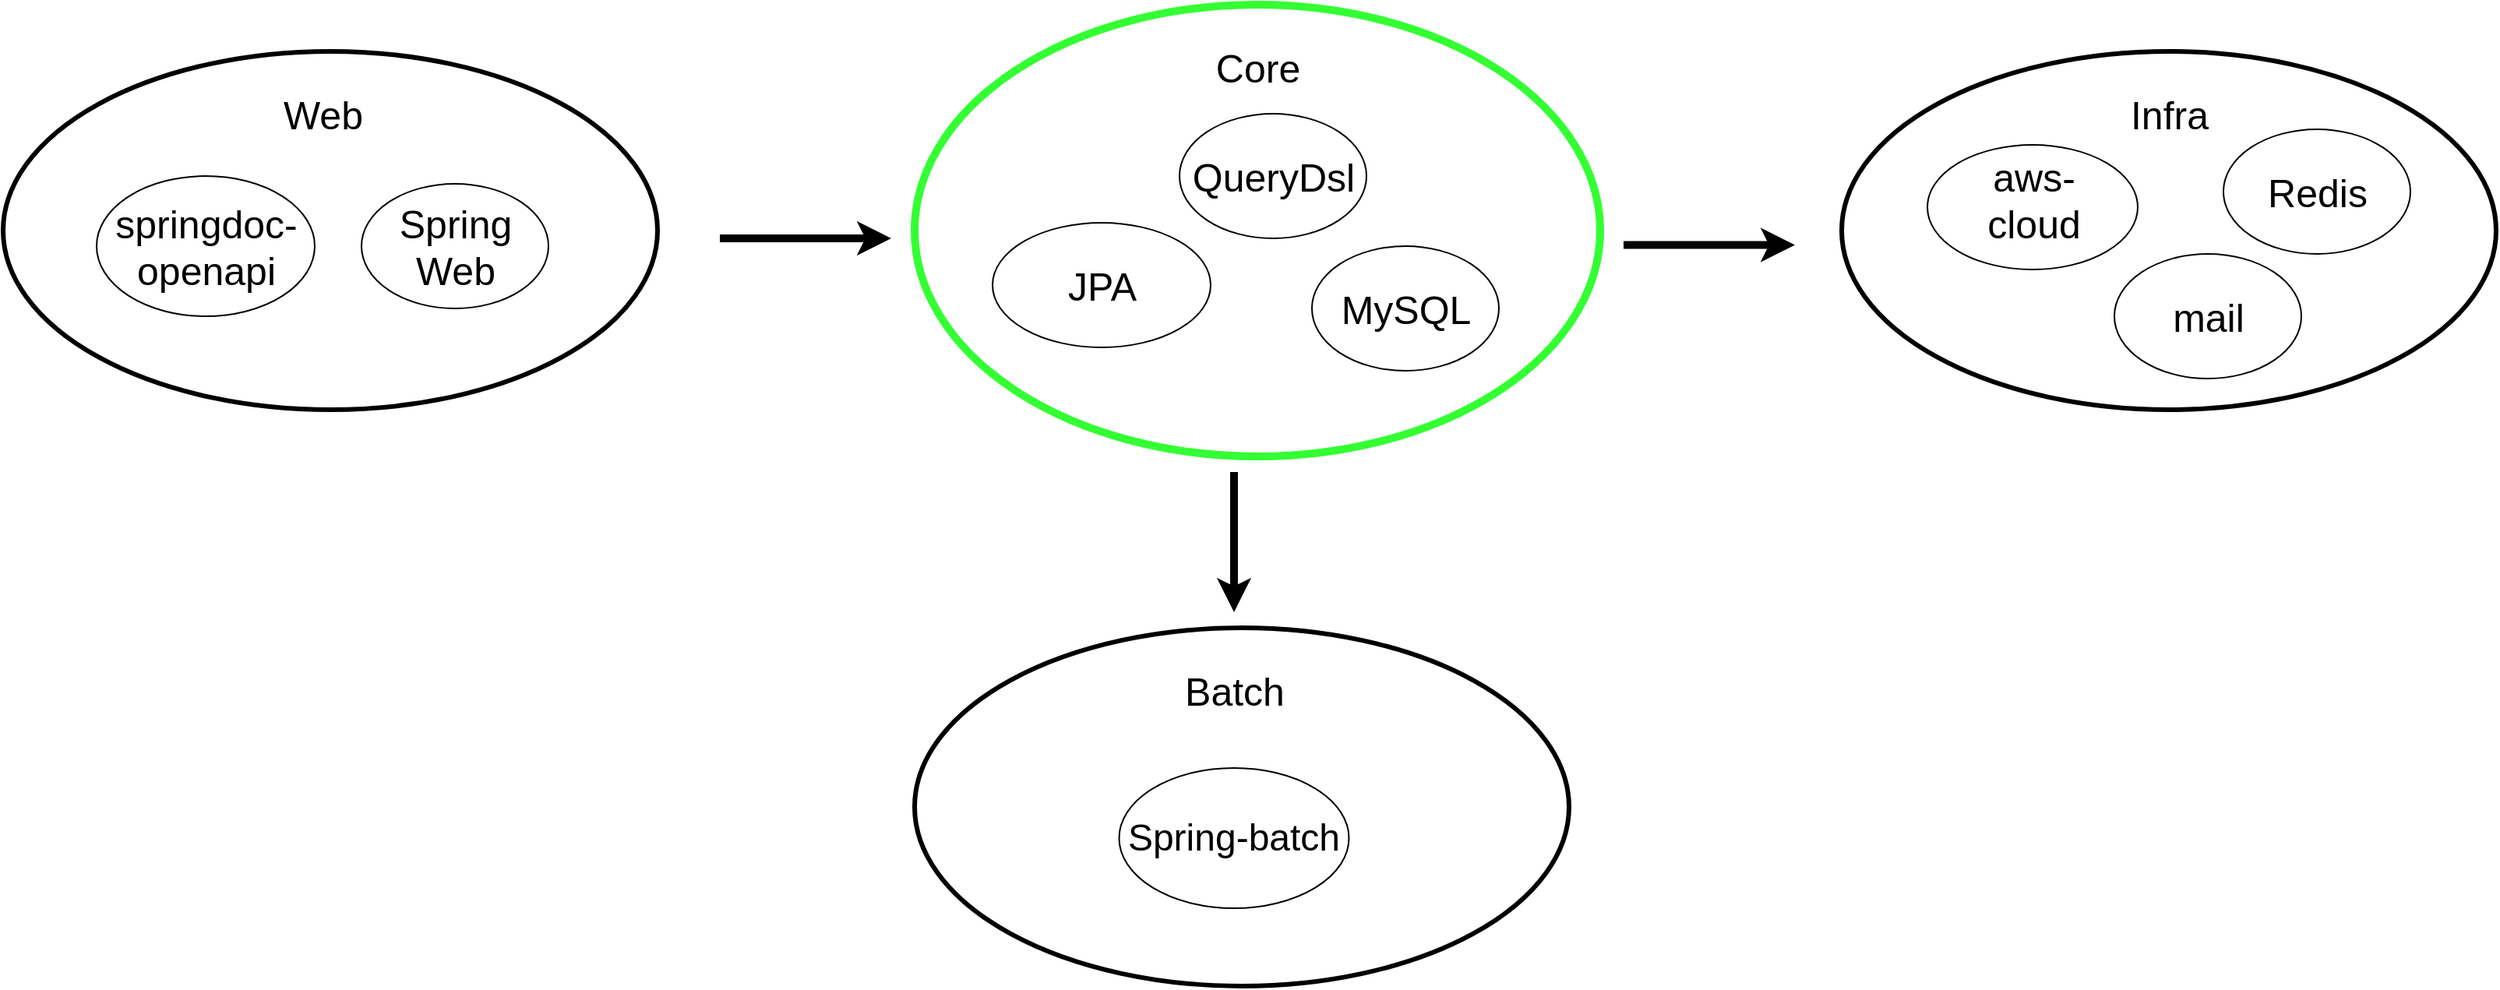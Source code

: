 <mxfile version="22.0.3" type="device" pages="2">
  <diagram name="페이지-1" id="IblsaohN8_PGpIz9jcJp">
    <mxGraphModel dx="2320" dy="1102" grid="1" gridSize="10" guides="1" tooltips="1" connect="1" arrows="1" fold="1" page="1" pageScale="1" pageWidth="3300" pageHeight="2339" math="0" shadow="0">
      <root>
        <mxCell id="0" />
        <mxCell id="1" parent="0" />
        <mxCell id="IWnWvzlM7sKSisEC7xHp-119" value="" style="ellipse;whiteSpace=wrap;html=1;strokeColor=#33FF33;strokeWidth=5;rounded=0;" parent="1" vertex="1">
          <mxGeometry x="1285" y="730" width="440" height="290" as="geometry" />
        </mxCell>
        <mxCell id="IWnWvzlM7sKSisEC7xHp-120" value="" style="ellipse;whiteSpace=wrap;html=1;rounded=0;" parent="1" vertex="1">
          <mxGeometry x="1540" y="885" width="120" height="80" as="geometry" />
        </mxCell>
        <mxCell id="IWnWvzlM7sKSisEC7xHp-121" value="&lt;span style=&quot;font-size: 25px;&quot;&gt;MySQL&lt;/span&gt;" style="text;html=1;align=center;verticalAlign=middle;resizable=0;points=[];autosize=1;strokeColor=none;fillColor=none;rounded=0;" parent="1" vertex="1">
          <mxGeometry x="1545" y="905" width="110" height="40" as="geometry" />
        </mxCell>
        <mxCell id="IWnWvzlM7sKSisEC7xHp-122" value="" style="ellipse;whiteSpace=wrap;html=1;rounded=0;" parent="1" vertex="1">
          <mxGeometry x="1335" y="870" width="140" height="80" as="geometry" />
        </mxCell>
        <mxCell id="IWnWvzlM7sKSisEC7xHp-123" value="&lt;font style=&quot;font-size: 25px;&quot;&gt;Core&lt;/font&gt;" style="text;html=1;align=center;verticalAlign=middle;resizable=0;points=[];autosize=1;strokeColor=none;fillColor=none;rounded=0;" parent="1" vertex="1">
          <mxGeometry x="1465" y="750" width="80" height="40" as="geometry" />
        </mxCell>
        <mxCell id="IWnWvzlM7sKSisEC7xHp-124" value="&lt;span style=&quot;font-size: 25px;&quot;&gt;JPA&lt;/span&gt;" style="text;html=1;align=center;verticalAlign=middle;resizable=0;points=[];autosize=1;strokeColor=none;fillColor=none;rounded=0;" parent="1" vertex="1">
          <mxGeometry x="1370" y="890" width="70" height="40" as="geometry" />
        </mxCell>
        <mxCell id="IWnWvzlM7sKSisEC7xHp-125" value="" style="ellipse;whiteSpace=wrap;html=1;rounded=0;" parent="1" vertex="1">
          <mxGeometry x="1455" y="800" width="120" height="80" as="geometry" />
        </mxCell>
        <mxCell id="IWnWvzlM7sKSisEC7xHp-126" value="&lt;span style=&quot;font-size: 25px;&quot;&gt;QueryDsl&lt;/span&gt;" style="text;html=1;align=center;verticalAlign=middle;resizable=0;points=[];autosize=1;strokeColor=none;fillColor=none;rounded=0;" parent="1" vertex="1">
          <mxGeometry x="1450" y="820" width="130" height="40" as="geometry" />
        </mxCell>
        <mxCell id="IWnWvzlM7sKSisEC7xHp-127" value="" style="ellipse;whiteSpace=wrap;html=1;strokeWidth=3;rounded=0;" parent="1" vertex="1">
          <mxGeometry x="1880" y="760" width="420" height="230" as="geometry" />
        </mxCell>
        <mxCell id="IWnWvzlM7sKSisEC7xHp-128" value="" style="ellipse;whiteSpace=wrap;html=1;rounded=0;" parent="1" vertex="1">
          <mxGeometry x="1935" y="820" width="135" height="80" as="geometry" />
        </mxCell>
        <mxCell id="IWnWvzlM7sKSisEC7xHp-129" value="&lt;span style=&quot;font-size: 25px;&quot;&gt;Infra&lt;/span&gt;" style="text;html=1;align=center;verticalAlign=middle;resizable=0;points=[];autosize=1;strokeColor=none;fillColor=none;rounded=0;" parent="1" vertex="1">
          <mxGeometry x="2055" y="780" width="70" height="40" as="geometry" />
        </mxCell>
        <mxCell id="IWnWvzlM7sKSisEC7xHp-130" value="&lt;span style=&quot;font-size: 25px;&quot;&gt;aws-&lt;br&gt;cloud&lt;/span&gt;" style="text;html=1;align=center;verticalAlign=middle;resizable=0;points=[];autosize=1;strokeColor=none;fillColor=none;rounded=0;" parent="1" vertex="1">
          <mxGeometry x="1962.5" y="820" width="80" height="70" as="geometry" />
        </mxCell>
        <mxCell id="IWnWvzlM7sKSisEC7xHp-131" value="" style="ellipse;whiteSpace=wrap;html=1;rounded=0;" parent="1" vertex="1">
          <mxGeometry x="2125" y="810" width="120" height="80" as="geometry" />
        </mxCell>
        <mxCell id="IWnWvzlM7sKSisEC7xHp-132" value="&lt;span style=&quot;font-size: 25px;&quot;&gt;Redis&lt;/span&gt;" style="text;html=1;align=center;verticalAlign=middle;resizable=0;points=[];autosize=1;strokeColor=none;fillColor=none;rounded=0;" parent="1" vertex="1">
          <mxGeometry x="2140" y="830" width="90" height="40" as="geometry" />
        </mxCell>
        <mxCell id="IWnWvzlM7sKSisEC7xHp-133" value="" style="endArrow=classic;html=1;rounded=0;strokeWidth=5;" parent="1" edge="1">
          <mxGeometry width="50" height="50" relative="1" as="geometry">
            <mxPoint x="1160" y="880" as="sourcePoint" />
            <mxPoint x="1270" y="880" as="targetPoint" />
          </mxGeometry>
        </mxCell>
        <mxCell id="IWnWvzlM7sKSisEC7xHp-135" value="" style="ellipse;whiteSpace=wrap;html=1;rounded=0;" parent="1" vertex="1">
          <mxGeometry x="2055" y="890" width="120" height="80" as="geometry" />
        </mxCell>
        <mxCell id="IWnWvzlM7sKSisEC7xHp-136" value="&lt;span style=&quot;font-size: 25px;&quot;&gt;mail&lt;/span&gt;" style="text;html=1;align=center;verticalAlign=middle;resizable=0;points=[];autosize=1;strokeColor=none;fillColor=none;rounded=0;" parent="1" vertex="1">
          <mxGeometry x="2080" y="910" width="70" height="40" as="geometry" />
        </mxCell>
        <mxCell id="IWnWvzlM7sKSisEC7xHp-137" value="" style="endArrow=classic;html=1;rounded=0;strokeWidth=5;" parent="1" edge="1">
          <mxGeometry width="50" height="50" relative="1" as="geometry">
            <mxPoint x="1740" y="884.23" as="sourcePoint" />
            <mxPoint x="1850" y="884.23" as="targetPoint" />
          </mxGeometry>
        </mxCell>
        <mxCell id="cKFuZCw4yLB-lRNNa19L-1" value="" style="ellipse;whiteSpace=wrap;html=1;strokeWidth=3;rounded=0;" parent="1" vertex="1">
          <mxGeometry x="700" y="760" width="420" height="230" as="geometry" />
        </mxCell>
        <mxCell id="cKFuZCw4yLB-lRNNa19L-2" value="" style="ellipse;whiteSpace=wrap;html=1;rounded=0;" parent="1" vertex="1">
          <mxGeometry x="930" y="845" width="120" height="80" as="geometry" />
        </mxCell>
        <mxCell id="cKFuZCw4yLB-lRNNa19L-3" value="&lt;font style=&quot;font-size: 25px;&quot;&gt;Spring&lt;br&gt;Web&lt;/font&gt;" style="text;html=1;align=center;verticalAlign=middle;resizable=0;points=[];autosize=1;strokeColor=none;fillColor=none;rounded=0;" parent="1" vertex="1">
          <mxGeometry x="940" y="850" width="100" height="70" as="geometry" />
        </mxCell>
        <mxCell id="cKFuZCw4yLB-lRNNa19L-4" value="" style="ellipse;whiteSpace=wrap;html=1;rounded=0;" parent="1" vertex="1">
          <mxGeometry x="760" y="840" width="140" height="90" as="geometry" />
        </mxCell>
        <mxCell id="cKFuZCw4yLB-lRNNa19L-5" value="&lt;font style=&quot;font-size: 25px;&quot;&gt;Web&lt;/font&gt;" style="text;html=1;align=center;verticalAlign=middle;resizable=0;points=[];autosize=1;strokeColor=none;fillColor=none;rounded=0;" parent="1" vertex="1">
          <mxGeometry x="870" y="780" width="70" height="40" as="geometry" />
        </mxCell>
        <mxCell id="cKFuZCw4yLB-lRNNa19L-6" value="&lt;font style=&quot;font-size: 25px;&quot;&gt;springdoc-&lt;br&gt;openapi&lt;/font&gt;" style="text;html=1;align=center;verticalAlign=middle;resizable=0;points=[];autosize=1;strokeColor=none;fillColor=none;rounded=0;" parent="1" vertex="1">
          <mxGeometry x="760" y="850" width="140" height="70" as="geometry" />
        </mxCell>
        <mxCell id="PbycEnAPFvtyQpJVSNEJ-1" value="" style="ellipse;whiteSpace=wrap;html=1;strokeWidth=3;rounded=0;" vertex="1" parent="1">
          <mxGeometry x="1285" y="1130" width="420" height="230" as="geometry" />
        </mxCell>
        <mxCell id="PbycEnAPFvtyQpJVSNEJ-2" value="&lt;font style=&quot;font-size: 24px;&quot;&gt;Spring-batch&lt;/font&gt;" style="ellipse;whiteSpace=wrap;html=1;rounded=0;" vertex="1" parent="1">
          <mxGeometry x="1416.25" y="1220" width="147.5" height="90" as="geometry" />
        </mxCell>
        <mxCell id="PbycEnAPFvtyQpJVSNEJ-3" value="&lt;span style=&quot;font-size: 25px;&quot;&gt;Batch&lt;/span&gt;" style="text;html=1;align=center;verticalAlign=middle;resizable=0;points=[];autosize=1;strokeColor=none;fillColor=none;rounded=0;" vertex="1" parent="1">
          <mxGeometry x="1445" y="1150" width="90" height="40" as="geometry" />
        </mxCell>
        <mxCell id="PbycEnAPFvtyQpJVSNEJ-9" value="" style="endArrow=classic;html=1;rounded=0;strokeWidth=5;" edge="1" parent="1">
          <mxGeometry width="50" height="50" relative="1" as="geometry">
            <mxPoint x="1490" y="1030" as="sourcePoint" />
            <mxPoint x="1490" y="1120" as="targetPoint" />
          </mxGeometry>
        </mxCell>
      </root>
    </mxGraphModel>
  </diagram>
  <diagram id="QeTvDq2rLHe5Kqe-2ACY" name="페이지-2">
    <mxGraphModel dx="2345" dy="1129" grid="1" gridSize="10" guides="1" tooltips="1" connect="1" arrows="1" fold="1" page="1" pageScale="1" pageWidth="3300" pageHeight="2339" math="0" shadow="0">
      <root>
        <mxCell id="0" />
        <mxCell id="1" parent="0" />
        <mxCell id="yM1Zkibadlcai7LRtL_5-1" value="" style="ellipse;whiteSpace=wrap;html=1;strokeColor=#000000;strokeWidth=3;rounded=0;" vertex="1" parent="1">
          <mxGeometry x="1260" y="1660" width="730" height="430" as="geometry" />
        </mxCell>
        <mxCell id="yM1Zkibadlcai7LRtL_5-2" value="&lt;span style=&quot;font-size: 25px;&quot;&gt;단일 모듈&lt;/span&gt;" style="text;html=1;align=center;verticalAlign=middle;resizable=0;points=[];autosize=1;strokeColor=none;fillColor=none;rounded=0;" vertex="1" parent="1">
          <mxGeometry x="1540" y="1710" width="130" height="40" as="geometry" />
        </mxCell>
        <mxCell id="yM1Zkibadlcai7LRtL_5-3" value="" style="ellipse;whiteSpace=wrap;html=1;rounded=0;" vertex="1" parent="1">
          <mxGeometry x="1490" y="1785" width="120" height="80" as="geometry" />
        </mxCell>
        <mxCell id="yM1Zkibadlcai7LRtL_5-4" value="&lt;font style=&quot;font-size: 25px;&quot;&gt;Spring&lt;br&gt;Web&lt;/font&gt;" style="text;html=1;align=center;verticalAlign=middle;resizable=0;points=[];autosize=1;strokeColor=none;fillColor=none;rounded=0;" vertex="1" parent="1">
          <mxGeometry x="1500" y="1795" width="100" height="70" as="geometry" />
        </mxCell>
        <mxCell id="yM1Zkibadlcai7LRtL_5-5" value="" style="ellipse;whiteSpace=wrap;html=1;rounded=0;" vertex="1" parent="1">
          <mxGeometry x="1320" y="1785" width="140" height="90" as="geometry" />
        </mxCell>
        <mxCell id="yM1Zkibadlcai7LRtL_5-6" value="&lt;font style=&quot;font-size: 25px;&quot;&gt;springdoc-&lt;br&gt;openapi&lt;/font&gt;" style="text;html=1;align=center;verticalAlign=middle;resizable=0;points=[];autosize=1;strokeColor=none;fillColor=none;rounded=0;" vertex="1" parent="1">
          <mxGeometry x="1320" y="1795" width="140" height="70" as="geometry" />
        </mxCell>
        <mxCell id="yM1Zkibadlcai7LRtL_5-7" value="" style="ellipse;whiteSpace=wrap;html=1;rounded=0;" vertex="1" parent="1">
          <mxGeometry x="1810" y="1885" width="120" height="80" as="geometry" />
        </mxCell>
        <mxCell id="yM1Zkibadlcai7LRtL_5-8" value="&lt;span style=&quot;font-size: 25px;&quot;&gt;MySQL&lt;/span&gt;" style="text;html=1;align=center;verticalAlign=middle;resizable=0;points=[];autosize=1;strokeColor=none;fillColor=none;rounded=0;" vertex="1" parent="1">
          <mxGeometry x="1815" y="1905" width="110" height="40" as="geometry" />
        </mxCell>
        <mxCell id="yM1Zkibadlcai7LRtL_5-9" value="" style="ellipse;whiteSpace=wrap;html=1;rounded=0;" vertex="1" parent="1">
          <mxGeometry x="1640" y="1885" width="140" height="80" as="geometry" />
        </mxCell>
        <mxCell id="yM1Zkibadlcai7LRtL_5-10" value="&lt;span style=&quot;font-size: 25px;&quot;&gt;JPA&lt;/span&gt;" style="text;html=1;align=center;verticalAlign=middle;resizable=0;points=[];autosize=1;strokeColor=none;fillColor=none;rounded=0;" vertex="1" parent="1">
          <mxGeometry x="1675" y="1905" width="70" height="40" as="geometry" />
        </mxCell>
        <mxCell id="yM1Zkibadlcai7LRtL_5-11" value="" style="ellipse;whiteSpace=wrap;html=1;rounded=0;" vertex="1" parent="1">
          <mxGeometry x="1650" y="1785" width="120" height="80" as="geometry" />
        </mxCell>
        <mxCell id="yM1Zkibadlcai7LRtL_5-12" value="&lt;span style=&quot;font-size: 25px;&quot;&gt;QueryDsl&lt;/span&gt;" style="text;html=1;align=center;verticalAlign=middle;resizable=0;points=[];autosize=1;strokeColor=none;fillColor=none;rounded=0;" vertex="1" parent="1">
          <mxGeometry x="1650" y="1805" width="130" height="40" as="geometry" />
        </mxCell>
        <mxCell id="yM1Zkibadlcai7LRtL_5-13" value="" style="ellipse;whiteSpace=wrap;html=1;rounded=0;" vertex="1" parent="1">
          <mxGeometry x="1805" y="1785" width="120" height="80" as="geometry" />
        </mxCell>
        <mxCell id="yM1Zkibadlcai7LRtL_5-14" value="&lt;span style=&quot;font-size: 25px;&quot;&gt;mail&lt;/span&gt;" style="text;html=1;align=center;verticalAlign=middle;resizable=0;points=[];autosize=1;strokeColor=none;fillColor=none;rounded=0;" vertex="1" parent="1">
          <mxGeometry x="1830" y="1805" width="70" height="40" as="geometry" />
        </mxCell>
        <mxCell id="yM1Zkibadlcai7LRtL_5-15" value="" style="ellipse;whiteSpace=wrap;html=1;rounded=0;" vertex="1" parent="1">
          <mxGeometry x="1320" y="1887.5" width="135" height="80" as="geometry" />
        </mxCell>
        <mxCell id="yM1Zkibadlcai7LRtL_5-16" value="&lt;span style=&quot;font-size: 25px;&quot;&gt;aws-&lt;br&gt;cloud&lt;/span&gt;" style="text;html=1;align=center;verticalAlign=middle;resizable=0;points=[];autosize=1;strokeColor=none;fillColor=none;rounded=0;" vertex="1" parent="1">
          <mxGeometry x="1350" y="1892.5" width="80" height="70" as="geometry" />
        </mxCell>
        <mxCell id="yM1Zkibadlcai7LRtL_5-17" value="" style="ellipse;whiteSpace=wrap;html=1;rounded=0;" vertex="1" parent="1">
          <mxGeometry x="1495" y="1882.5" width="120" height="80" as="geometry" />
        </mxCell>
        <mxCell id="yM1Zkibadlcai7LRtL_5-18" value="&lt;span style=&quot;font-size: 25px;&quot;&gt;Redis&lt;/span&gt;" style="text;html=1;align=center;verticalAlign=middle;resizable=0;points=[];autosize=1;strokeColor=none;fillColor=none;rounded=0;" vertex="1" parent="1">
          <mxGeometry x="1510" y="1902.5" width="90" height="40" as="geometry" />
        </mxCell>
      </root>
    </mxGraphModel>
  </diagram>
</mxfile>

